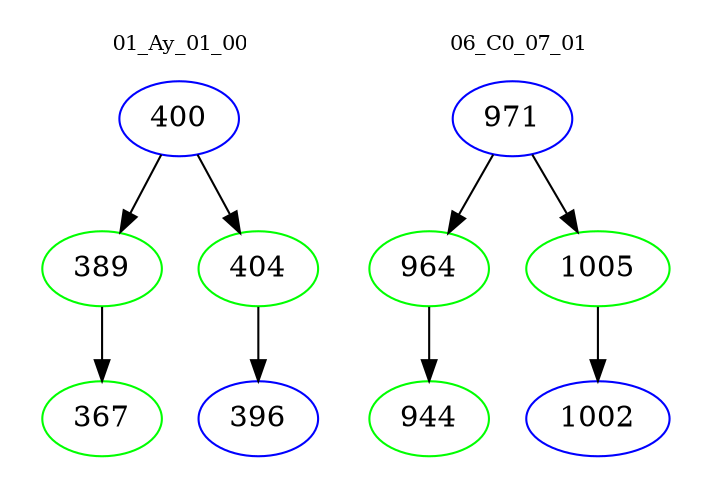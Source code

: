 digraph{
subgraph cluster_0 {
color = white
label = "01_Ay_01_00";
fontsize=10;
T0_400 [label="400", color="blue"]
T0_400 -> T0_389 [color="black"]
T0_389 [label="389", color="green"]
T0_389 -> T0_367 [color="black"]
T0_367 [label="367", color="green"]
T0_400 -> T0_404 [color="black"]
T0_404 [label="404", color="green"]
T0_404 -> T0_396 [color="black"]
T0_396 [label="396", color="blue"]
}
subgraph cluster_1 {
color = white
label = "06_C0_07_01";
fontsize=10;
T1_971 [label="971", color="blue"]
T1_971 -> T1_964 [color="black"]
T1_964 [label="964", color="green"]
T1_964 -> T1_944 [color="black"]
T1_944 [label="944", color="green"]
T1_971 -> T1_1005 [color="black"]
T1_1005 [label="1005", color="green"]
T1_1005 -> T1_1002 [color="black"]
T1_1002 [label="1002", color="blue"]
}
}
